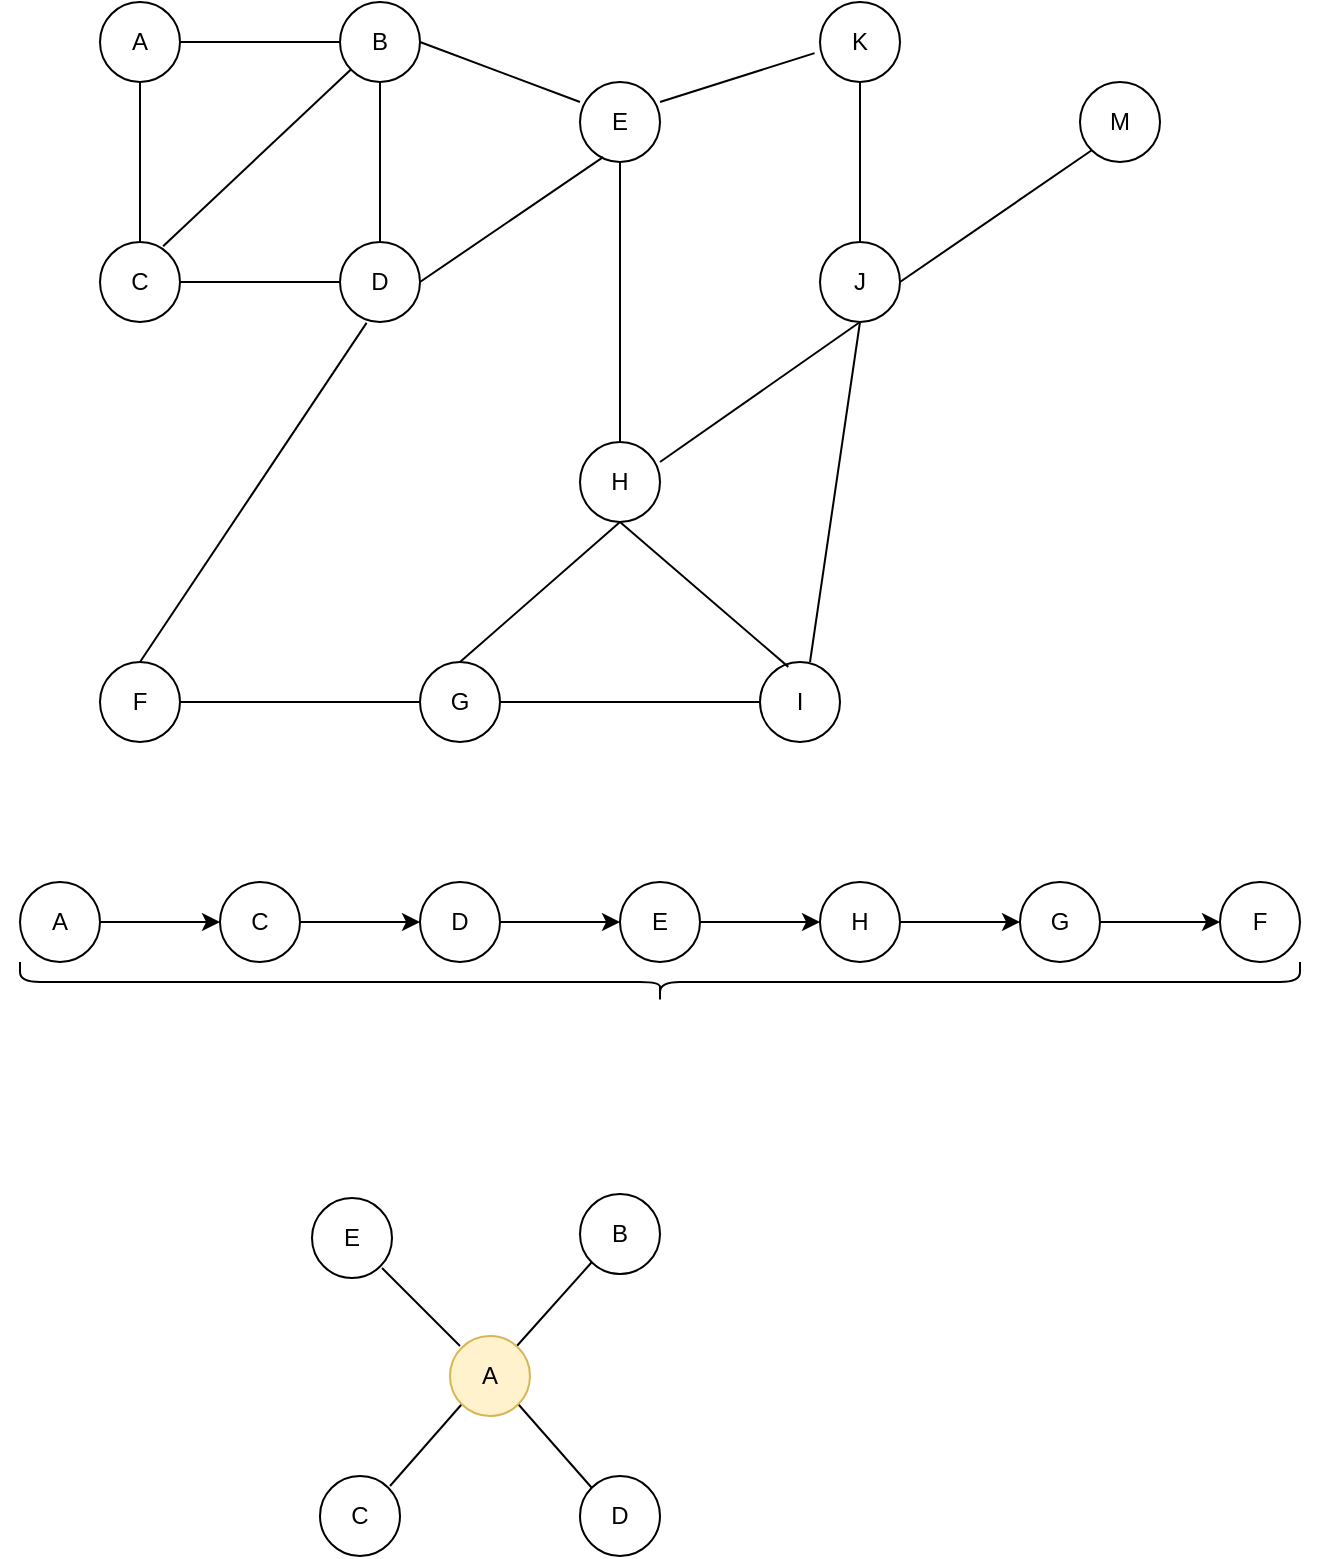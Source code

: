 <mxfile version="20.4.0" type="github">
  <diagram id="DyasOD2BoD61LlOwKaaN" name="第 1 页">
    <mxGraphModel dx="1137" dy="627" grid="0" gridSize="10" guides="1" tooltips="1" connect="1" arrows="1" fold="1" page="1" pageScale="1" pageWidth="827" pageHeight="1169" math="0" shadow="0">
      <root>
        <mxCell id="0" />
        <mxCell id="1" parent="0" />
        <mxCell id="u8Ia12efMhGryAWkAICv-1" value="" style="ellipse;whiteSpace=wrap;html=1;aspect=fixed;" vertex="1" parent="1">
          <mxGeometry x="120" y="200" width="40" height="40" as="geometry" />
        </mxCell>
        <mxCell id="u8Ia12efMhGryAWkAICv-2" value="" style="ellipse;whiteSpace=wrap;html=1;aspect=fixed;" vertex="1" parent="1">
          <mxGeometry x="240" y="200" width="40" height="40" as="geometry" />
        </mxCell>
        <mxCell id="u8Ia12efMhGryAWkAICv-3" value="" style="ellipse;whiteSpace=wrap;html=1;aspect=fixed;" vertex="1" parent="1">
          <mxGeometry x="360" y="240" width="40" height="40" as="geometry" />
        </mxCell>
        <mxCell id="u8Ia12efMhGryAWkAICv-4" value="" style="ellipse;whiteSpace=wrap;html=1;aspect=fixed;" vertex="1" parent="1">
          <mxGeometry x="120" y="320" width="40" height="40" as="geometry" />
        </mxCell>
        <mxCell id="u8Ia12efMhGryAWkAICv-5" value="" style="ellipse;whiteSpace=wrap;html=1;aspect=fixed;" vertex="1" parent="1">
          <mxGeometry x="240" y="320" width="40" height="40" as="geometry" />
        </mxCell>
        <mxCell id="u8Ia12efMhGryAWkAICv-6" value="" style="ellipse;whiteSpace=wrap;html=1;aspect=fixed;" vertex="1" parent="1">
          <mxGeometry x="480" y="200" width="40" height="40" as="geometry" />
        </mxCell>
        <mxCell id="u8Ia12efMhGryAWkAICv-7" value="" style="ellipse;whiteSpace=wrap;html=1;aspect=fixed;" vertex="1" parent="1">
          <mxGeometry x="480" y="320" width="40" height="40" as="geometry" />
        </mxCell>
        <mxCell id="u8Ia12efMhGryAWkAICv-8" value="" style="ellipse;whiteSpace=wrap;html=1;aspect=fixed;" vertex="1" parent="1">
          <mxGeometry x="610" y="240" width="40" height="40" as="geometry" />
        </mxCell>
        <mxCell id="u8Ia12efMhGryAWkAICv-9" value="" style="ellipse;whiteSpace=wrap;html=1;aspect=fixed;" vertex="1" parent="1">
          <mxGeometry x="360" y="420" width="40" height="40" as="geometry" />
        </mxCell>
        <mxCell id="u8Ia12efMhGryAWkAICv-10" value="" style="ellipse;whiteSpace=wrap;html=1;aspect=fixed;" vertex="1" parent="1">
          <mxGeometry x="280" y="530" width="40" height="40" as="geometry" />
        </mxCell>
        <mxCell id="u8Ia12efMhGryAWkAICv-11" value="" style="ellipse;whiteSpace=wrap;html=1;aspect=fixed;" vertex="1" parent="1">
          <mxGeometry x="450" y="530" width="40" height="40" as="geometry" />
        </mxCell>
        <mxCell id="u8Ia12efMhGryAWkAICv-12" value="" style="endArrow=none;html=1;rounded=0;exitX=0.5;exitY=0;exitDx=0;exitDy=0;" edge="1" parent="1" source="u8Ia12efMhGryAWkAICv-4">
          <mxGeometry width="50" height="50" relative="1" as="geometry">
            <mxPoint x="90" y="290" as="sourcePoint" />
            <mxPoint x="140" y="240" as="targetPoint" />
          </mxGeometry>
        </mxCell>
        <mxCell id="u8Ia12efMhGryAWkAICv-14" value="" style="endArrow=none;html=1;rounded=0;exitX=1;exitY=0.5;exitDx=0;exitDy=0;" edge="1" parent="1" source="u8Ia12efMhGryAWkAICv-1">
          <mxGeometry width="50" height="50" relative="1" as="geometry">
            <mxPoint x="190" y="270" as="sourcePoint" />
            <mxPoint x="240" y="220" as="targetPoint" />
          </mxGeometry>
        </mxCell>
        <mxCell id="u8Ia12efMhGryAWkAICv-15" value="" style="ellipse;whiteSpace=wrap;html=1;aspect=fixed;" vertex="1" parent="1">
          <mxGeometry x="120" y="530" width="40" height="40" as="geometry" />
        </mxCell>
        <mxCell id="u8Ia12efMhGryAWkAICv-16" value="" style="endArrow=none;html=1;rounded=0;entryX=0;entryY=0.5;entryDx=0;entryDy=0;exitX=1;exitY=0.5;exitDx=0;exitDy=0;" edge="1" parent="1" source="u8Ia12efMhGryAWkAICv-4" target="u8Ia12efMhGryAWkAICv-5">
          <mxGeometry width="50" height="50" relative="1" as="geometry">
            <mxPoint x="190" y="410" as="sourcePoint" />
            <mxPoint x="240" y="360" as="targetPoint" />
          </mxGeometry>
        </mxCell>
        <mxCell id="u8Ia12efMhGryAWkAICv-17" value="" style="endArrow=none;html=1;rounded=0;exitX=0.789;exitY=0.054;exitDx=0;exitDy=0;exitPerimeter=0;" edge="1" parent="1" source="u8Ia12efMhGryAWkAICv-4" target="u8Ia12efMhGryAWkAICv-2">
          <mxGeometry width="50" height="50" relative="1" as="geometry">
            <mxPoint x="210" y="290" as="sourcePoint" />
            <mxPoint x="260" y="240" as="targetPoint" />
          </mxGeometry>
        </mxCell>
        <mxCell id="u8Ia12efMhGryAWkAICv-18" value="" style="endArrow=none;html=1;rounded=0;exitX=0;exitY=0.25;exitDx=0;exitDy=0;exitPerimeter=0;" edge="1" parent="1" source="u8Ia12efMhGryAWkAICv-3">
          <mxGeometry width="50" height="50" relative="1" as="geometry">
            <mxPoint x="230" y="270" as="sourcePoint" />
            <mxPoint x="280" y="220" as="targetPoint" />
          </mxGeometry>
        </mxCell>
        <mxCell id="u8Ia12efMhGryAWkAICv-19" value="" style="endArrow=none;html=1;rounded=0;exitX=0.5;exitY=0;exitDx=0;exitDy=0;entryX=0.5;entryY=1;entryDx=0;entryDy=0;" edge="1" parent="1" source="u8Ia12efMhGryAWkAICv-5" target="u8Ia12efMhGryAWkAICv-2">
          <mxGeometry width="50" height="50" relative="1" as="geometry">
            <mxPoint x="210" y="290" as="sourcePoint" />
            <mxPoint x="260" y="240" as="targetPoint" />
          </mxGeometry>
        </mxCell>
        <mxCell id="u8Ia12efMhGryAWkAICv-20" value="" style="endArrow=none;html=1;rounded=0;entryX=0.289;entryY=0.939;entryDx=0;entryDy=0;entryPerimeter=0;" edge="1" parent="1" target="u8Ia12efMhGryAWkAICv-3">
          <mxGeometry width="50" height="50" relative="1" as="geometry">
            <mxPoint x="280" y="340" as="sourcePoint" />
            <mxPoint x="330" y="290" as="targetPoint" />
          </mxGeometry>
        </mxCell>
        <mxCell id="u8Ia12efMhGryAWkAICv-21" value="" style="endArrow=none;html=1;rounded=0;exitX=0.5;exitY=0;exitDx=0;exitDy=0;" edge="1" parent="1" source="u8Ia12efMhGryAWkAICv-9">
          <mxGeometry width="50" height="50" relative="1" as="geometry">
            <mxPoint x="330" y="330" as="sourcePoint" />
            <mxPoint x="380" y="280" as="targetPoint" />
          </mxGeometry>
        </mxCell>
        <mxCell id="u8Ia12efMhGryAWkAICv-22" value="" style="endArrow=none;html=1;rounded=0;exitX=0.5;exitY=0;exitDx=0;exitDy=0;entryX=0.5;entryY=1;entryDx=0;entryDy=0;" edge="1" parent="1" source="u8Ia12efMhGryAWkAICv-10" target="u8Ia12efMhGryAWkAICv-9">
          <mxGeometry width="50" height="50" relative="1" as="geometry">
            <mxPoint x="330" y="510" as="sourcePoint" />
            <mxPoint x="380" y="460" as="targetPoint" />
          </mxGeometry>
        </mxCell>
        <mxCell id="u8Ia12efMhGryAWkAICv-23" value="" style="endArrow=none;html=1;rounded=0;exitX=0.354;exitY=0.061;exitDx=0;exitDy=0;exitPerimeter=0;" edge="1" parent="1" source="u8Ia12efMhGryAWkAICv-11">
          <mxGeometry width="50" height="50" relative="1" as="geometry">
            <mxPoint x="350" y="550" as="sourcePoint" />
            <mxPoint x="380" y="460" as="targetPoint" />
          </mxGeometry>
        </mxCell>
        <mxCell id="u8Ia12efMhGryAWkAICv-24" value="" style="endArrow=none;html=1;rounded=0;entryX=0;entryY=0.5;entryDx=0;entryDy=0;" edge="1" parent="1" target="u8Ia12efMhGryAWkAICv-11">
          <mxGeometry width="50" height="50" relative="1" as="geometry">
            <mxPoint x="320" y="550" as="sourcePoint" />
            <mxPoint x="370" y="500" as="targetPoint" />
          </mxGeometry>
        </mxCell>
        <mxCell id="u8Ia12efMhGryAWkAICv-25" value="" style="endArrow=none;html=1;rounded=0;entryX=0;entryY=0.5;entryDx=0;entryDy=0;" edge="1" parent="1" target="u8Ia12efMhGryAWkAICv-10">
          <mxGeometry width="50" height="50" relative="1" as="geometry">
            <mxPoint x="160" y="550" as="sourcePoint" />
            <mxPoint x="210" y="500" as="targetPoint" />
          </mxGeometry>
        </mxCell>
        <mxCell id="u8Ia12efMhGryAWkAICv-26" value="" style="endArrow=none;html=1;rounded=0;entryX=0.5;entryY=1;entryDx=0;entryDy=0;" edge="1" parent="1" target="u8Ia12efMhGryAWkAICv-7">
          <mxGeometry width="50" height="50" relative="1" as="geometry">
            <mxPoint x="400" y="430" as="sourcePoint" />
            <mxPoint x="450" y="380" as="targetPoint" />
          </mxGeometry>
        </mxCell>
        <mxCell id="u8Ia12efMhGryAWkAICv-27" value="" style="endArrow=none;html=1;rounded=0;entryX=-0.068;entryY=0.639;entryDx=0;entryDy=0;entryPerimeter=0;" edge="1" parent="1" target="u8Ia12efMhGryAWkAICv-6">
          <mxGeometry width="50" height="50" relative="1" as="geometry">
            <mxPoint x="400" y="250" as="sourcePoint" />
            <mxPoint x="450" y="200" as="targetPoint" />
          </mxGeometry>
        </mxCell>
        <mxCell id="u8Ia12efMhGryAWkAICv-28" value="" style="endArrow=none;html=1;rounded=0;exitX=0.5;exitY=0;exitDx=0;exitDy=0;" edge="1" parent="1" source="u8Ia12efMhGryAWkAICv-7">
          <mxGeometry width="50" height="50" relative="1" as="geometry">
            <mxPoint x="450" y="290" as="sourcePoint" />
            <mxPoint x="500" y="240" as="targetPoint" />
          </mxGeometry>
        </mxCell>
        <mxCell id="u8Ia12efMhGryAWkAICv-29" value="" style="endArrow=none;html=1;rounded=0;entryX=0.332;entryY=1.011;entryDx=0;entryDy=0;entryPerimeter=0;" edge="1" parent="1" target="u8Ia12efMhGryAWkAICv-5">
          <mxGeometry width="50" height="50" relative="1" as="geometry">
            <mxPoint x="140" y="530" as="sourcePoint" />
            <mxPoint x="190" y="480" as="targetPoint" />
          </mxGeometry>
        </mxCell>
        <mxCell id="u8Ia12efMhGryAWkAICv-30" value="" style="endArrow=none;html=1;rounded=0;entryX=0;entryY=1;entryDx=0;entryDy=0;" edge="1" parent="1" target="u8Ia12efMhGryAWkAICv-8">
          <mxGeometry width="50" height="50" relative="1" as="geometry">
            <mxPoint x="520" y="340" as="sourcePoint" />
            <mxPoint x="570" y="290" as="targetPoint" />
          </mxGeometry>
        </mxCell>
        <mxCell id="u8Ia12efMhGryAWkAICv-31" value="" style="endArrow=none;html=1;rounded=0;entryX=0.5;entryY=1;entryDx=0;entryDy=0;" edge="1" parent="1" target="u8Ia12efMhGryAWkAICv-7">
          <mxGeometry width="50" height="50" relative="1" as="geometry">
            <mxPoint x="475" y="530" as="sourcePoint" />
            <mxPoint x="525" y="480" as="targetPoint" />
          </mxGeometry>
        </mxCell>
        <mxCell id="u8Ia12efMhGryAWkAICv-32" value="A" style="text;html=1;strokeColor=none;fillColor=none;align=center;verticalAlign=middle;whiteSpace=wrap;rounded=0;" vertex="1" parent="1">
          <mxGeometry x="110" y="205" width="60" height="30" as="geometry" />
        </mxCell>
        <mxCell id="u8Ia12efMhGryAWkAICv-33" value="B&lt;span style=&quot;color: rgba(0, 0, 0, 0); font-family: monospace; font-size: 0px; text-align: start;&quot;&gt;%3CmxGraphModel%3E%3Croot%3E%3CmxCell%20id%3D%220%22%2F%3E%3CmxCell%20id%3D%221%22%20parent%3D%220%22%2F%3E%3CmxCell%20id%3D%222%22%20value%3D%22A%22%20style%3D%22text%3Bhtml%3D1%3BstrokeColor%3Dnone%3BfillColor%3Dnone%3Balign%3Dcenter%3BverticalAlign%3Dmiddle%3BwhiteSpace%3Dwrap%3Brounded%3D0%3B%22%20vertex%3D%221%22%20parent%3D%221%22%3E%3CmxGeometry%20x%3D%22110%22%20y%3D%22205%22%20width%3D%2260%22%20height%3D%2230%22%20as%3D%22geometry%22%2F%3E%3C%2FmxCell%3E%3C%2Froot%3E%3C%2FmxGraphModel%3E&lt;/span&gt;" style="text;html=1;strokeColor=none;fillColor=none;align=center;verticalAlign=middle;whiteSpace=wrap;rounded=0;" vertex="1" parent="1">
          <mxGeometry x="230" y="205" width="60" height="30" as="geometry" />
        </mxCell>
        <mxCell id="u8Ia12efMhGryAWkAICv-34" value="C" style="text;html=1;strokeColor=none;fillColor=none;align=center;verticalAlign=middle;whiteSpace=wrap;rounded=0;" vertex="1" parent="1">
          <mxGeometry x="110" y="325" width="60" height="30" as="geometry" />
        </mxCell>
        <mxCell id="u8Ia12efMhGryAWkAICv-35" value="D" style="text;html=1;strokeColor=none;fillColor=none;align=center;verticalAlign=middle;whiteSpace=wrap;rounded=0;" vertex="1" parent="1">
          <mxGeometry x="230" y="325" width="60" height="30" as="geometry" />
        </mxCell>
        <mxCell id="u8Ia12efMhGryAWkAICv-36" value="E" style="text;html=1;strokeColor=none;fillColor=none;align=center;verticalAlign=middle;whiteSpace=wrap;rounded=0;" vertex="1" parent="1">
          <mxGeometry x="350" y="245" width="60" height="30" as="geometry" />
        </mxCell>
        <mxCell id="u8Ia12efMhGryAWkAICv-37" value="F" style="text;html=1;strokeColor=none;fillColor=none;align=center;verticalAlign=middle;whiteSpace=wrap;rounded=0;" vertex="1" parent="1">
          <mxGeometry x="110" y="535" width="60" height="30" as="geometry" />
        </mxCell>
        <mxCell id="u8Ia12efMhGryAWkAICv-38" value="G&lt;span style=&quot;color: rgba(0, 0, 0, 0); font-family: monospace; font-size: 0px; text-align: start;&quot;&gt;%3CmxGraphModel%3E%3Croot%3E%3CmxCell%20id%3D%220%22%2F%3E%3CmxCell%20id%3D%221%22%20parent%3D%220%22%2F%3E%3CmxCell%20id%3D%222%22%20value%3D%22A%22%20style%3D%22text%3Bhtml%3D1%3BstrokeColor%3Dnone%3BfillColor%3Dnone%3Balign%3Dcenter%3BverticalAlign%3Dmiddle%3BwhiteSpace%3Dwrap%3Brounded%3D0%3B%22%20vertex%3D%221%22%20parent%3D%221%22%3E%3CmxGeometry%20x%3D%22110%22%20y%3D%22205%22%20width%3D%2260%22%20height%3D%2230%22%20as%3D%22geometry%22%2F%3E%3C%2FmxCell%3E%3C%2Froot%3E%3C%2FmxGraphModel%3E&lt;/span&gt;" style="text;html=1;strokeColor=none;fillColor=none;align=center;verticalAlign=middle;whiteSpace=wrap;rounded=0;" vertex="1" parent="1">
          <mxGeometry x="270" y="535" width="60" height="30" as="geometry" />
        </mxCell>
        <mxCell id="u8Ia12efMhGryAWkAICv-39" value="H" style="text;html=1;strokeColor=none;fillColor=none;align=center;verticalAlign=middle;whiteSpace=wrap;rounded=0;" vertex="1" parent="1">
          <mxGeometry x="350" y="425" width="60" height="30" as="geometry" />
        </mxCell>
        <mxCell id="u8Ia12efMhGryAWkAICv-40" value="I" style="text;html=1;strokeColor=none;fillColor=none;align=center;verticalAlign=middle;whiteSpace=wrap;rounded=0;" vertex="1" parent="1">
          <mxGeometry x="440" y="535" width="60" height="30" as="geometry" />
        </mxCell>
        <mxCell id="u8Ia12efMhGryAWkAICv-41" value="J" style="text;html=1;strokeColor=none;fillColor=none;align=center;verticalAlign=middle;whiteSpace=wrap;rounded=0;" vertex="1" parent="1">
          <mxGeometry x="470" y="325" width="60" height="30" as="geometry" />
        </mxCell>
        <mxCell id="u8Ia12efMhGryAWkAICv-42" value="K" style="text;html=1;strokeColor=none;fillColor=none;align=center;verticalAlign=middle;whiteSpace=wrap;rounded=0;" vertex="1" parent="1">
          <mxGeometry x="470" y="205" width="60" height="30" as="geometry" />
        </mxCell>
        <mxCell id="u8Ia12efMhGryAWkAICv-43" value="M" style="text;html=1;strokeColor=none;fillColor=none;align=center;verticalAlign=middle;whiteSpace=wrap;rounded=0;" vertex="1" parent="1">
          <mxGeometry x="600" y="245" width="60" height="30" as="geometry" />
        </mxCell>
        <mxCell id="u8Ia12efMhGryAWkAICv-44" value="" style="ellipse;whiteSpace=wrap;html=1;aspect=fixed;" vertex="1" parent="1">
          <mxGeometry x="80" y="640" width="40" height="40" as="geometry" />
        </mxCell>
        <mxCell id="u8Ia12efMhGryAWkAICv-45" value="A" style="text;html=1;strokeColor=none;fillColor=none;align=center;verticalAlign=middle;whiteSpace=wrap;rounded=0;" vertex="1" parent="1">
          <mxGeometry x="70" y="645" width="60" height="30" as="geometry" />
        </mxCell>
        <mxCell id="u8Ia12efMhGryAWkAICv-46" value="" style="ellipse;whiteSpace=wrap;html=1;aspect=fixed;" vertex="1" parent="1">
          <mxGeometry x="180" y="640" width="40" height="40" as="geometry" />
        </mxCell>
        <mxCell id="u8Ia12efMhGryAWkAICv-47" value="C" style="text;html=1;strokeColor=none;fillColor=none;align=center;verticalAlign=middle;whiteSpace=wrap;rounded=0;" vertex="1" parent="1">
          <mxGeometry x="170" y="645" width="60" height="30" as="geometry" />
        </mxCell>
        <mxCell id="u8Ia12efMhGryAWkAICv-48" value="" style="endArrow=classic;html=1;rounded=0;entryX=0.167;entryY=0.5;entryDx=0;entryDy=0;entryPerimeter=0;" edge="1" parent="1" target="u8Ia12efMhGryAWkAICv-47">
          <mxGeometry width="50" height="50" relative="1" as="geometry">
            <mxPoint x="120" y="660" as="sourcePoint" />
            <mxPoint x="170" y="610" as="targetPoint" />
          </mxGeometry>
        </mxCell>
        <mxCell id="u8Ia12efMhGryAWkAICv-49" value="" style="ellipse;whiteSpace=wrap;html=1;aspect=fixed;" vertex="1" parent="1">
          <mxGeometry x="280" y="640" width="40" height="40" as="geometry" />
        </mxCell>
        <mxCell id="u8Ia12efMhGryAWkAICv-50" value="D" style="text;html=1;strokeColor=none;fillColor=none;align=center;verticalAlign=middle;whiteSpace=wrap;rounded=0;" vertex="1" parent="1">
          <mxGeometry x="270" y="645" width="60" height="30" as="geometry" />
        </mxCell>
        <mxCell id="u8Ia12efMhGryAWkAICv-51" value="" style="endArrow=classic;html=1;rounded=0;entryX=0.167;entryY=0.5;entryDx=0;entryDy=0;entryPerimeter=0;" edge="1" parent="1" target="u8Ia12efMhGryAWkAICv-50">
          <mxGeometry width="50" height="50" relative="1" as="geometry">
            <mxPoint x="220" y="660" as="sourcePoint" />
            <mxPoint x="270" y="610" as="targetPoint" />
          </mxGeometry>
        </mxCell>
        <mxCell id="u8Ia12efMhGryAWkAICv-52" value="" style="ellipse;whiteSpace=wrap;html=1;aspect=fixed;" vertex="1" parent="1">
          <mxGeometry x="380" y="640" width="40" height="40" as="geometry" />
        </mxCell>
        <mxCell id="u8Ia12efMhGryAWkAICv-53" value="E" style="text;html=1;strokeColor=none;fillColor=none;align=center;verticalAlign=middle;whiteSpace=wrap;rounded=0;" vertex="1" parent="1">
          <mxGeometry x="370" y="645" width="60" height="30" as="geometry" />
        </mxCell>
        <mxCell id="u8Ia12efMhGryAWkAICv-54" value="" style="endArrow=classic;html=1;rounded=0;entryX=0.167;entryY=0.5;entryDx=0;entryDy=0;entryPerimeter=0;" edge="1" parent="1" target="u8Ia12efMhGryAWkAICv-53">
          <mxGeometry width="50" height="50" relative="1" as="geometry">
            <mxPoint x="320" y="660" as="sourcePoint" />
            <mxPoint x="370" y="610" as="targetPoint" />
          </mxGeometry>
        </mxCell>
        <mxCell id="u8Ia12efMhGryAWkAICv-55" value="" style="ellipse;whiteSpace=wrap;html=1;aspect=fixed;" vertex="1" parent="1">
          <mxGeometry x="480" y="640" width="40" height="40" as="geometry" />
        </mxCell>
        <mxCell id="u8Ia12efMhGryAWkAICv-56" value="H" style="text;html=1;strokeColor=none;fillColor=none;align=center;verticalAlign=middle;whiteSpace=wrap;rounded=0;" vertex="1" parent="1">
          <mxGeometry x="470" y="645" width="60" height="30" as="geometry" />
        </mxCell>
        <mxCell id="u8Ia12efMhGryAWkAICv-57" value="" style="endArrow=classic;html=1;rounded=0;entryX=0.167;entryY=0.5;entryDx=0;entryDy=0;entryPerimeter=0;" edge="1" parent="1" target="u8Ia12efMhGryAWkAICv-56">
          <mxGeometry width="50" height="50" relative="1" as="geometry">
            <mxPoint x="420" y="660" as="sourcePoint" />
            <mxPoint x="470" y="610" as="targetPoint" />
          </mxGeometry>
        </mxCell>
        <mxCell id="u8Ia12efMhGryAWkAICv-58" value="" style="ellipse;whiteSpace=wrap;html=1;aspect=fixed;" vertex="1" parent="1">
          <mxGeometry x="580" y="640" width="40" height="40" as="geometry" />
        </mxCell>
        <mxCell id="u8Ia12efMhGryAWkAICv-59" value="G" style="text;html=1;strokeColor=none;fillColor=none;align=center;verticalAlign=middle;whiteSpace=wrap;rounded=0;" vertex="1" parent="1">
          <mxGeometry x="570" y="645" width="60" height="30" as="geometry" />
        </mxCell>
        <mxCell id="u8Ia12efMhGryAWkAICv-60" value="" style="endArrow=classic;html=1;rounded=0;entryX=0.167;entryY=0.5;entryDx=0;entryDy=0;entryPerimeter=0;" edge="1" parent="1" target="u8Ia12efMhGryAWkAICv-59">
          <mxGeometry width="50" height="50" relative="1" as="geometry">
            <mxPoint x="520" y="660" as="sourcePoint" />
            <mxPoint x="570" y="610" as="targetPoint" />
          </mxGeometry>
        </mxCell>
        <mxCell id="u8Ia12efMhGryAWkAICv-61" value="" style="ellipse;whiteSpace=wrap;html=1;aspect=fixed;" vertex="1" parent="1">
          <mxGeometry x="680" y="640" width="40" height="40" as="geometry" />
        </mxCell>
        <mxCell id="u8Ia12efMhGryAWkAICv-62" value="F" style="text;html=1;strokeColor=none;fillColor=none;align=center;verticalAlign=middle;whiteSpace=wrap;rounded=0;" vertex="1" parent="1">
          <mxGeometry x="670" y="645" width="60" height="30" as="geometry" />
        </mxCell>
        <mxCell id="u8Ia12efMhGryAWkAICv-63" value="" style="endArrow=classic;html=1;rounded=0;entryX=0.167;entryY=0.5;entryDx=0;entryDy=0;entryPerimeter=0;" edge="1" parent="1" target="u8Ia12efMhGryAWkAICv-62">
          <mxGeometry width="50" height="50" relative="1" as="geometry">
            <mxPoint x="620" y="660" as="sourcePoint" />
            <mxPoint x="670" y="610" as="targetPoint" />
          </mxGeometry>
        </mxCell>
        <mxCell id="u8Ia12efMhGryAWkAICv-64" value="" style="shape=curlyBracket;whiteSpace=wrap;html=1;rounded=1;flipH=1;direction=north;" vertex="1" parent="1">
          <mxGeometry x="80" y="680" width="640" height="20" as="geometry" />
        </mxCell>
        <mxCell id="u8Ia12efMhGryAWkAICv-65" value="" style="ellipse;whiteSpace=wrap;html=1;aspect=fixed;" vertex="1" parent="1">
          <mxGeometry x="226" y="798" width="40" height="40" as="geometry" />
        </mxCell>
        <mxCell id="u8Ia12efMhGryAWkAICv-66" value="" style="ellipse;whiteSpace=wrap;html=1;aspect=fixed;" vertex="1" parent="1">
          <mxGeometry x="360" y="796" width="40" height="40" as="geometry" />
        </mxCell>
        <mxCell id="u8Ia12efMhGryAWkAICv-67" value="" style="ellipse;whiteSpace=wrap;html=1;aspect=fixed;" vertex="1" parent="1">
          <mxGeometry x="230" y="937" width="40" height="40" as="geometry" />
        </mxCell>
        <mxCell id="u8Ia12efMhGryAWkAICv-68" value="" style="ellipse;whiteSpace=wrap;html=1;aspect=fixed;" vertex="1" parent="1">
          <mxGeometry x="360" y="937" width="40" height="40" as="geometry" />
        </mxCell>
        <mxCell id="u8Ia12efMhGryAWkAICv-69" value="" style="endArrow=none;html=1;rounded=0;exitX=0.75;exitY=0;exitDx=0;exitDy=0;entryX=0;entryY=1;entryDx=0;entryDy=0;" edge="1" parent="1" source="u8Ia12efMhGryAWkAICv-76" target="u8Ia12efMhGryAWkAICv-78">
          <mxGeometry width="50" height="50" relative="1" as="geometry">
            <mxPoint x="196" y="888" as="sourcePoint" />
            <mxPoint x="246" y="838" as="targetPoint" />
          </mxGeometry>
        </mxCell>
        <mxCell id="u8Ia12efMhGryAWkAICv-70" value="" style="endArrow=none;html=1;rounded=0;exitX=0.75;exitY=1;exitDx=0;exitDy=0;" edge="1" parent="1" source="u8Ia12efMhGryAWkAICv-74" target="u8Ia12efMhGryAWkAICv-79">
          <mxGeometry width="50" height="50" relative="1" as="geometry">
            <mxPoint x="296" y="868" as="sourcePoint" />
            <mxPoint x="346" y="818" as="targetPoint" />
          </mxGeometry>
        </mxCell>
        <mxCell id="u8Ia12efMhGryAWkAICv-71" value="" style="endArrow=none;html=1;rounded=0;entryX=0;entryY=0;entryDx=0;entryDy=0;exitX=1;exitY=1;exitDx=0;exitDy=0;" edge="1" parent="1" source="u8Ia12efMhGryAWkAICv-78" target="u8Ia12efMhGryAWkAICv-68">
          <mxGeometry width="50" height="50" relative="1" as="geometry">
            <mxPoint x="302" y="1022" as="sourcePoint" />
            <mxPoint x="352" y="972" as="targetPoint" />
          </mxGeometry>
        </mxCell>
        <mxCell id="u8Ia12efMhGryAWkAICv-73" value="" style="endArrow=none;html=1;rounded=0;entryX=0;entryY=1;entryDx=0;entryDy=0;" edge="1" parent="1" source="u8Ia12efMhGryAWkAICv-79" target="u8Ia12efMhGryAWkAICv-66">
          <mxGeometry width="50" height="50" relative="1" as="geometry">
            <mxPoint x="330" y="876" as="sourcePoint" />
            <mxPoint x="366" y="838" as="targetPoint" />
          </mxGeometry>
        </mxCell>
        <mxCell id="u8Ia12efMhGryAWkAICv-74" value="E" style="text;html=1;strokeColor=none;fillColor=none;align=center;verticalAlign=middle;whiteSpace=wrap;rounded=0;" vertex="1" parent="1">
          <mxGeometry x="216" y="803" width="60" height="30" as="geometry" />
        </mxCell>
        <mxCell id="u8Ia12efMhGryAWkAICv-75" value="B&lt;span style=&quot;color: rgba(0, 0, 0, 0); font-family: monospace; font-size: 0px; text-align: start;&quot;&gt;%3CmxGraphModel%3E%3Croot%3E%3CmxCell%20id%3D%220%22%2F%3E%3CmxCell%20id%3D%221%22%20parent%3D%220%22%2F%3E%3CmxCell%20id%3D%222%22%20value%3D%22A%22%20style%3D%22text%3Bhtml%3D1%3BstrokeColor%3Dnone%3BfillColor%3Dnone%3Balign%3Dcenter%3BverticalAlign%3Dmiddle%3BwhiteSpace%3Dwrap%3Brounded%3D0%3B%22%20vertex%3D%221%22%20parent%3D%221%22%3E%3CmxGeometry%20x%3D%22110%22%20y%3D%22205%22%20width%3D%2260%22%20height%3D%2230%22%20as%3D%22geometry%22%2F%3E%3C%2FmxCell%3E%3C%2Froot%3E%3C%2FmxGraphModel%3E&lt;/span&gt;" style="text;html=1;strokeColor=none;fillColor=none;align=center;verticalAlign=middle;whiteSpace=wrap;rounded=0;" vertex="1" parent="1">
          <mxGeometry x="350" y="801" width="60" height="30" as="geometry" />
        </mxCell>
        <mxCell id="u8Ia12efMhGryAWkAICv-76" value="C" style="text;html=1;strokeColor=none;fillColor=none;align=center;verticalAlign=middle;whiteSpace=wrap;rounded=0;" vertex="1" parent="1">
          <mxGeometry x="220" y="942" width="60" height="30" as="geometry" />
        </mxCell>
        <mxCell id="u8Ia12efMhGryAWkAICv-77" value="D" style="text;html=1;strokeColor=none;fillColor=none;align=center;verticalAlign=middle;whiteSpace=wrap;rounded=0;" vertex="1" parent="1">
          <mxGeometry x="350" y="942" width="60" height="30" as="geometry" />
        </mxCell>
        <mxCell id="u8Ia12efMhGryAWkAICv-78" value="" style="ellipse;whiteSpace=wrap;html=1;aspect=fixed;fillColor=#fff2cc;strokeColor=#d6b656;" vertex="1" parent="1">
          <mxGeometry x="295" y="867" width="40" height="40" as="geometry" />
        </mxCell>
        <mxCell id="u8Ia12efMhGryAWkAICv-79" value="A" style="text;html=1;strokeColor=none;fillColor=none;align=center;verticalAlign=middle;whiteSpace=wrap;rounded=0;" vertex="1" parent="1">
          <mxGeometry x="285" y="872" width="60" height="30" as="geometry" />
        </mxCell>
      </root>
    </mxGraphModel>
  </diagram>
</mxfile>
